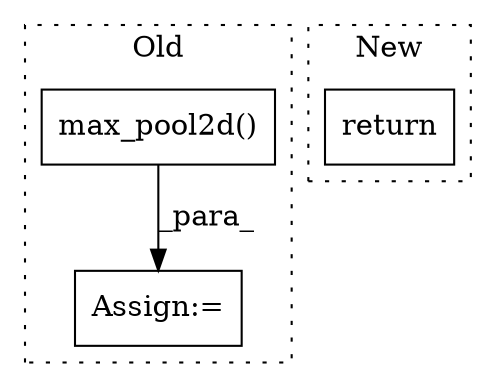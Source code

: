 digraph G {
subgraph cluster0 {
1 [label="max_pool2d()" a="75" s="1215,1232" l="13,1" shape="box"];
3 [label="Assign:=" a="68" s="1212" l="3" shape="box"];
label = "Old";
style="dotted";
}
subgraph cluster1 {
2 [label="return" a="93" s="1451" l="7" shape="box"];
label = "New";
style="dotted";
}
1 -> 3 [label="_para_"];
}